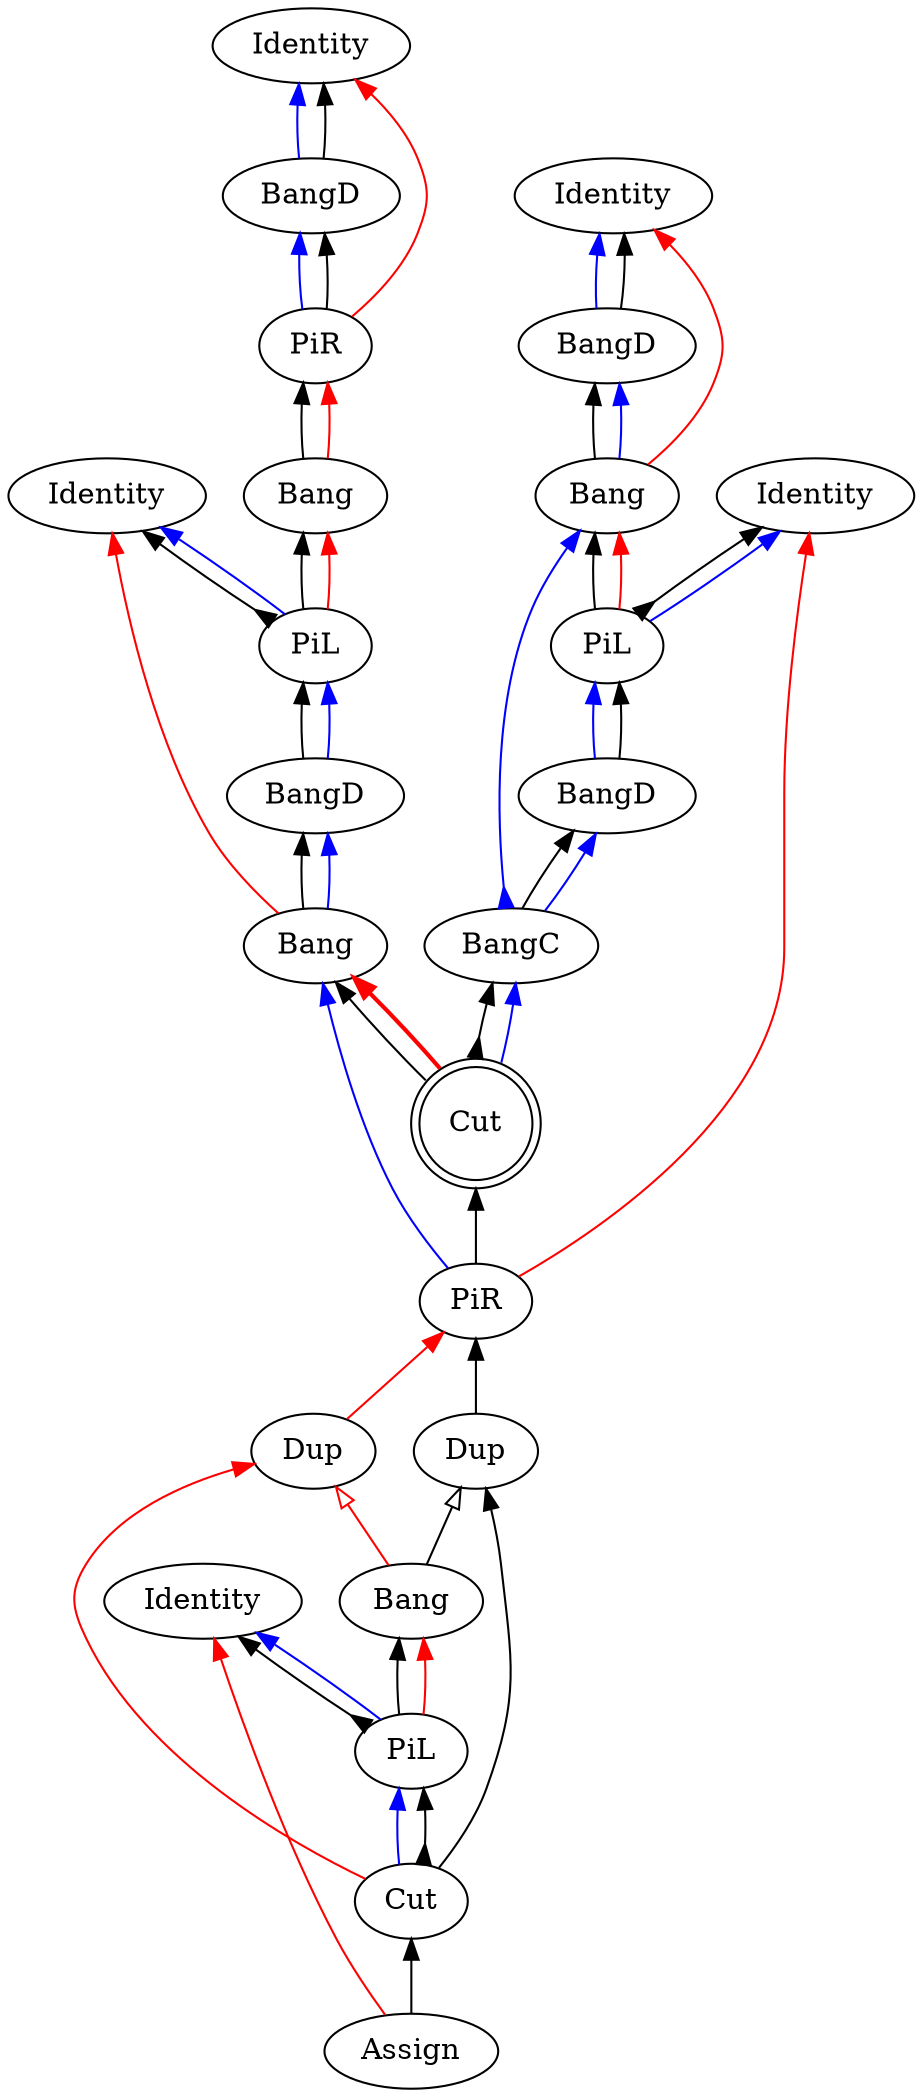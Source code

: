 digraph {
rankdir="BT"
"Identity0" [label="Identity"]
"BangD1" [label="BangD"]
"PiR2" [label="PiR"]
"Bang3" [label="Bang"]
"Identity4" [label="Identity"]
"PiL5" [label="PiL"]
"BangD6" [label="BangD"]
"Bang7" [label="Bang"]
"Identity8" [label="Identity"]
"BangD9" [label="BangD"]
"Bang10" [label="Bang"]
"Identity11" [label="Identity"]
"PiL12" [label="PiL"]
"BangD13" [label="BangD"]
"BangC14" [label="BangC"]
"PiR15" [label="PiR"]
"Identity16" [label="Identity"]
"PiL17" [label="PiL"]
"Assign18" [label="Assign"]
"Dup19" [label="Dup"]
"Dup20" [label="Dup"]
"Cut21" [label="Cut"]
"Bang22" [label="Bang"]
"Cut23" [label="Cut",shape=doublecircle]
"Dup19" -> "PiR15"[color=black,weight=5,tooltip="c_bseq32",arrowhead=normal,arrowtail=none,dir=both]
"Bang10" -> "BangD9"[color=black,weight=5,tooltip="c_bseq58",arrowhead=normal,arrowtail=none,dir=both]
"Bang7" -> "BangD6"[color=black,weight=5,tooltip="c_bseq67",arrowhead=normal,arrowtail=none,dir=both]
"Bang3" -> "PiR2"[color=black,weight=5,tooltip="c_bseq79",arrowhead=normal,arrowtail=none,dir=both]
"Cut21" -> "Dup19"[color=black,weight=5,tooltip="c_bseq86",arrowhead=normal,arrowtail=none,dir=both]
"PiL17" -> "Bang22"[color=black,weight=5,tooltip="dseq20",arrowhead=normal,arrowtail=none,dir=both]
"PiL12" -> "Bang10"[color=black,weight=5,tooltip="dseq54",arrowhead=normal,arrowtail=none,dir=both]
"Cut23" -> "Bang7"[color=black,weight=5,tooltip="dseq63",arrowhead=normal,arrowtail=none,dir=both]
"PiL5" -> "Bang3"[color=black,weight=5,tooltip="dseq76",arrowhead=normal,arrowtail=none,dir=both]
"PiR15" -> "Bang7"[color=blue,weight=2,tooltip="h34",arrowhead=normal,arrowtail=none,dir=both]
"Bang7" -> "BangD6"[color=blue,weight=2,tooltip="hf65",arrowhead=normal,arrowtail=none,dir=both]
"BangD6" -> "PiL5"[color=black,weight=5,tooltip="hseq72",arrowhead=normal,arrowtail=none,dir=both]
"PiR2" -> "BangD1"[color=blue,weight=2,tooltip="i81",arrowhead=normal,arrowtail=none,dir=both]
"PiL17" -> "Identity16"[color=black,weight=5,tooltip="idseq21",arrowhead=normal,arrowtail=inv,dir=both]
"PiL12" -> "Identity11"[color=black,weight=5,tooltip="idseq55",arrowhead=normal,arrowtail=inv,dir=both]
"PiL5" -> "Identity4"[color=black,weight=5,tooltip="idseq77",arrowhead=normal,arrowtail=inv,dir=both]
"BangD1" -> "Identity0"[color=blue,weight=2,tooltip="iret84",arrowhead=normal,arrowtail=none,dir=both]
"BangD1" -> "Identity0"[color=black,weight=5,tooltip="iseq83",arrowhead=normal,arrowtail=none,dir=both]
"PiL17" -> "Identity16"[color=blue,weight=2,tooltip="lret19",arrowhead=normal,arrowtail=none,dir=both]
"PiL12" -> "Identity11"[color=blue,weight=2,tooltip="lret53",arrowhead=normal,arrowtail=none,dir=both]
"PiL5" -> "Identity4"[color=blue,weight=2,tooltip="lret75",arrowhead=normal,arrowtail=none,dir=both]
"Cut21" -> "PiL17"[color=blue,weight=2,tooltip="lval14",arrowhead=normal,arrowtail=none,dir=both]
"BangD13" -> "PiL12"[color=blue,weight=2,tooltip="lval48",arrowhead=normal,arrowtail=none,dir=both]
"BangD6" -> "PiL5"[color=blue,weight=2,tooltip="lval70",arrowhead=normal,arrowtail=none,dir=both]
"Bang22" -> "Dup19"[color=black,weight=5,tooltip="newcut_bseq100",arrowhead=onormal,arrowtail=none,dir=both]
"PiL17" -> "Bang22"[color=red,weight=2,tooltip="newrret18",arrowhead=normal,arrowtail=none,dir=both]
"PiL12" -> "Bang10"[color=red,weight=2,tooltip="newrret52",arrowhead=normal,arrowtail=none,dir=both]
"Cut23" -> "Bang7"[color=red,weight=2,tooltip="newrret61",arrowhead=normal,arrowtail=none,penwidth=2,dir=both]
"PiL5" -> "Bang3"[color=red,weight=2,tooltip="newrret74",arrowhead=normal,arrowtail=none,dir=both]
"Dup20" -> "PiR15"[color=red,weight=2,tooltip="newrretf31",arrowhead=normal,arrowtail=none,dir=both]
"Bang10" -> "Identity8"[color=red,weight=2,tooltip="newrretf57",arrowhead=normal,arrowtail=none,dir=both]
"Bang7" -> "Identity4"[color=red,weight=2,tooltip="newrretf66",arrowhead=normal,arrowtail=none,dir=both]
"Bang3" -> "PiR2"[color=red,weight=2,tooltip="newrretf78",arrowhead=normal,arrowtail=none,dir=both]
"Cut21" -> "Dup20"[color=red,weight=2,tooltip="newrretf87",arrowhead=normal,arrowtail=none,dir=both]
"Bang22" -> "Dup20"[color=red,weight=2,tooltip="newrretf91",arrowhead=onormal,arrowtail=none,dir=both]
"PiR15" -> "Identity11"[color=red,weight=2,tooltip="ret42",arrowhead=normal,arrowtail=none,dir=both]
"Assign18" -> "Identity16"[color=red,weight=2,tooltip="ret8",arrowhead=normal,arrowtail=none,dir=both]
"PiR2" -> "Identity0"[color=red,weight=2,tooltip="ret82",arrowhead=normal,arrowtail=none,dir=both]
"PiR15" -> "Cut23"[color=black,weight=5,tooltip="seq33",arrowhead=normal,arrowtail=none,dir=both]
"Cut23" -> "BangC14"[color=black,weight=5,tooltip="seq40",arrowhead=normal,arrowtail=inv,dir=both]
"BangC14" -> "BangD13"[color=black,weight=5,tooltip="seq45",arrowhead=normal,arrowtail=none,dir=both]
"PiR2" -> "BangD1"[color=black,weight=5,tooltip="seq80",arrowhead=normal,arrowtail=none,dir=both]
"Assign18" -> "Cut21"[color=black,weight=5,tooltip="seqBC94",arrowhead=normal,arrowtail=none,dir=both]
"Cut21" -> "PiL17"[color=black,weight=5,tooltip="xseq16",arrowhead=normal,arrowtail=inv,dir=both]
"Cut23" -> "BangC14"[color=blue,weight=2,tooltip="y41",arrowhead=normal,arrowtail=none,dir=both]
"BangC14" -> "BangD13"[color=blue,weight=2,tooltip="yA43",arrowhead=normal,arrowtail=none,dir=both]
"BangC14" -> "Bang10"[color=blue,weight=2,tooltip="yB44",arrowhead=normal,arrowtail=inv,dir=both]
"Bang10" -> "BangD9"[color=blue,weight=2,tooltip="yBf56",arrowhead=normal,arrowtail=none,dir=both]
"BangD9" -> "Identity8"[color=blue,weight=2,tooltip="yret60",arrowhead=normal,arrowtail=none,dir=both]
"BangD13" -> "PiL12"[color=black,weight=5,tooltip="yseq50",arrowhead=normal,arrowtail=none,dir=both]
"BangD9" -> "Identity8"[color=black,weight=5,tooltip="yseq59",arrowhead=normal,arrowtail=none,dir=both]
}
